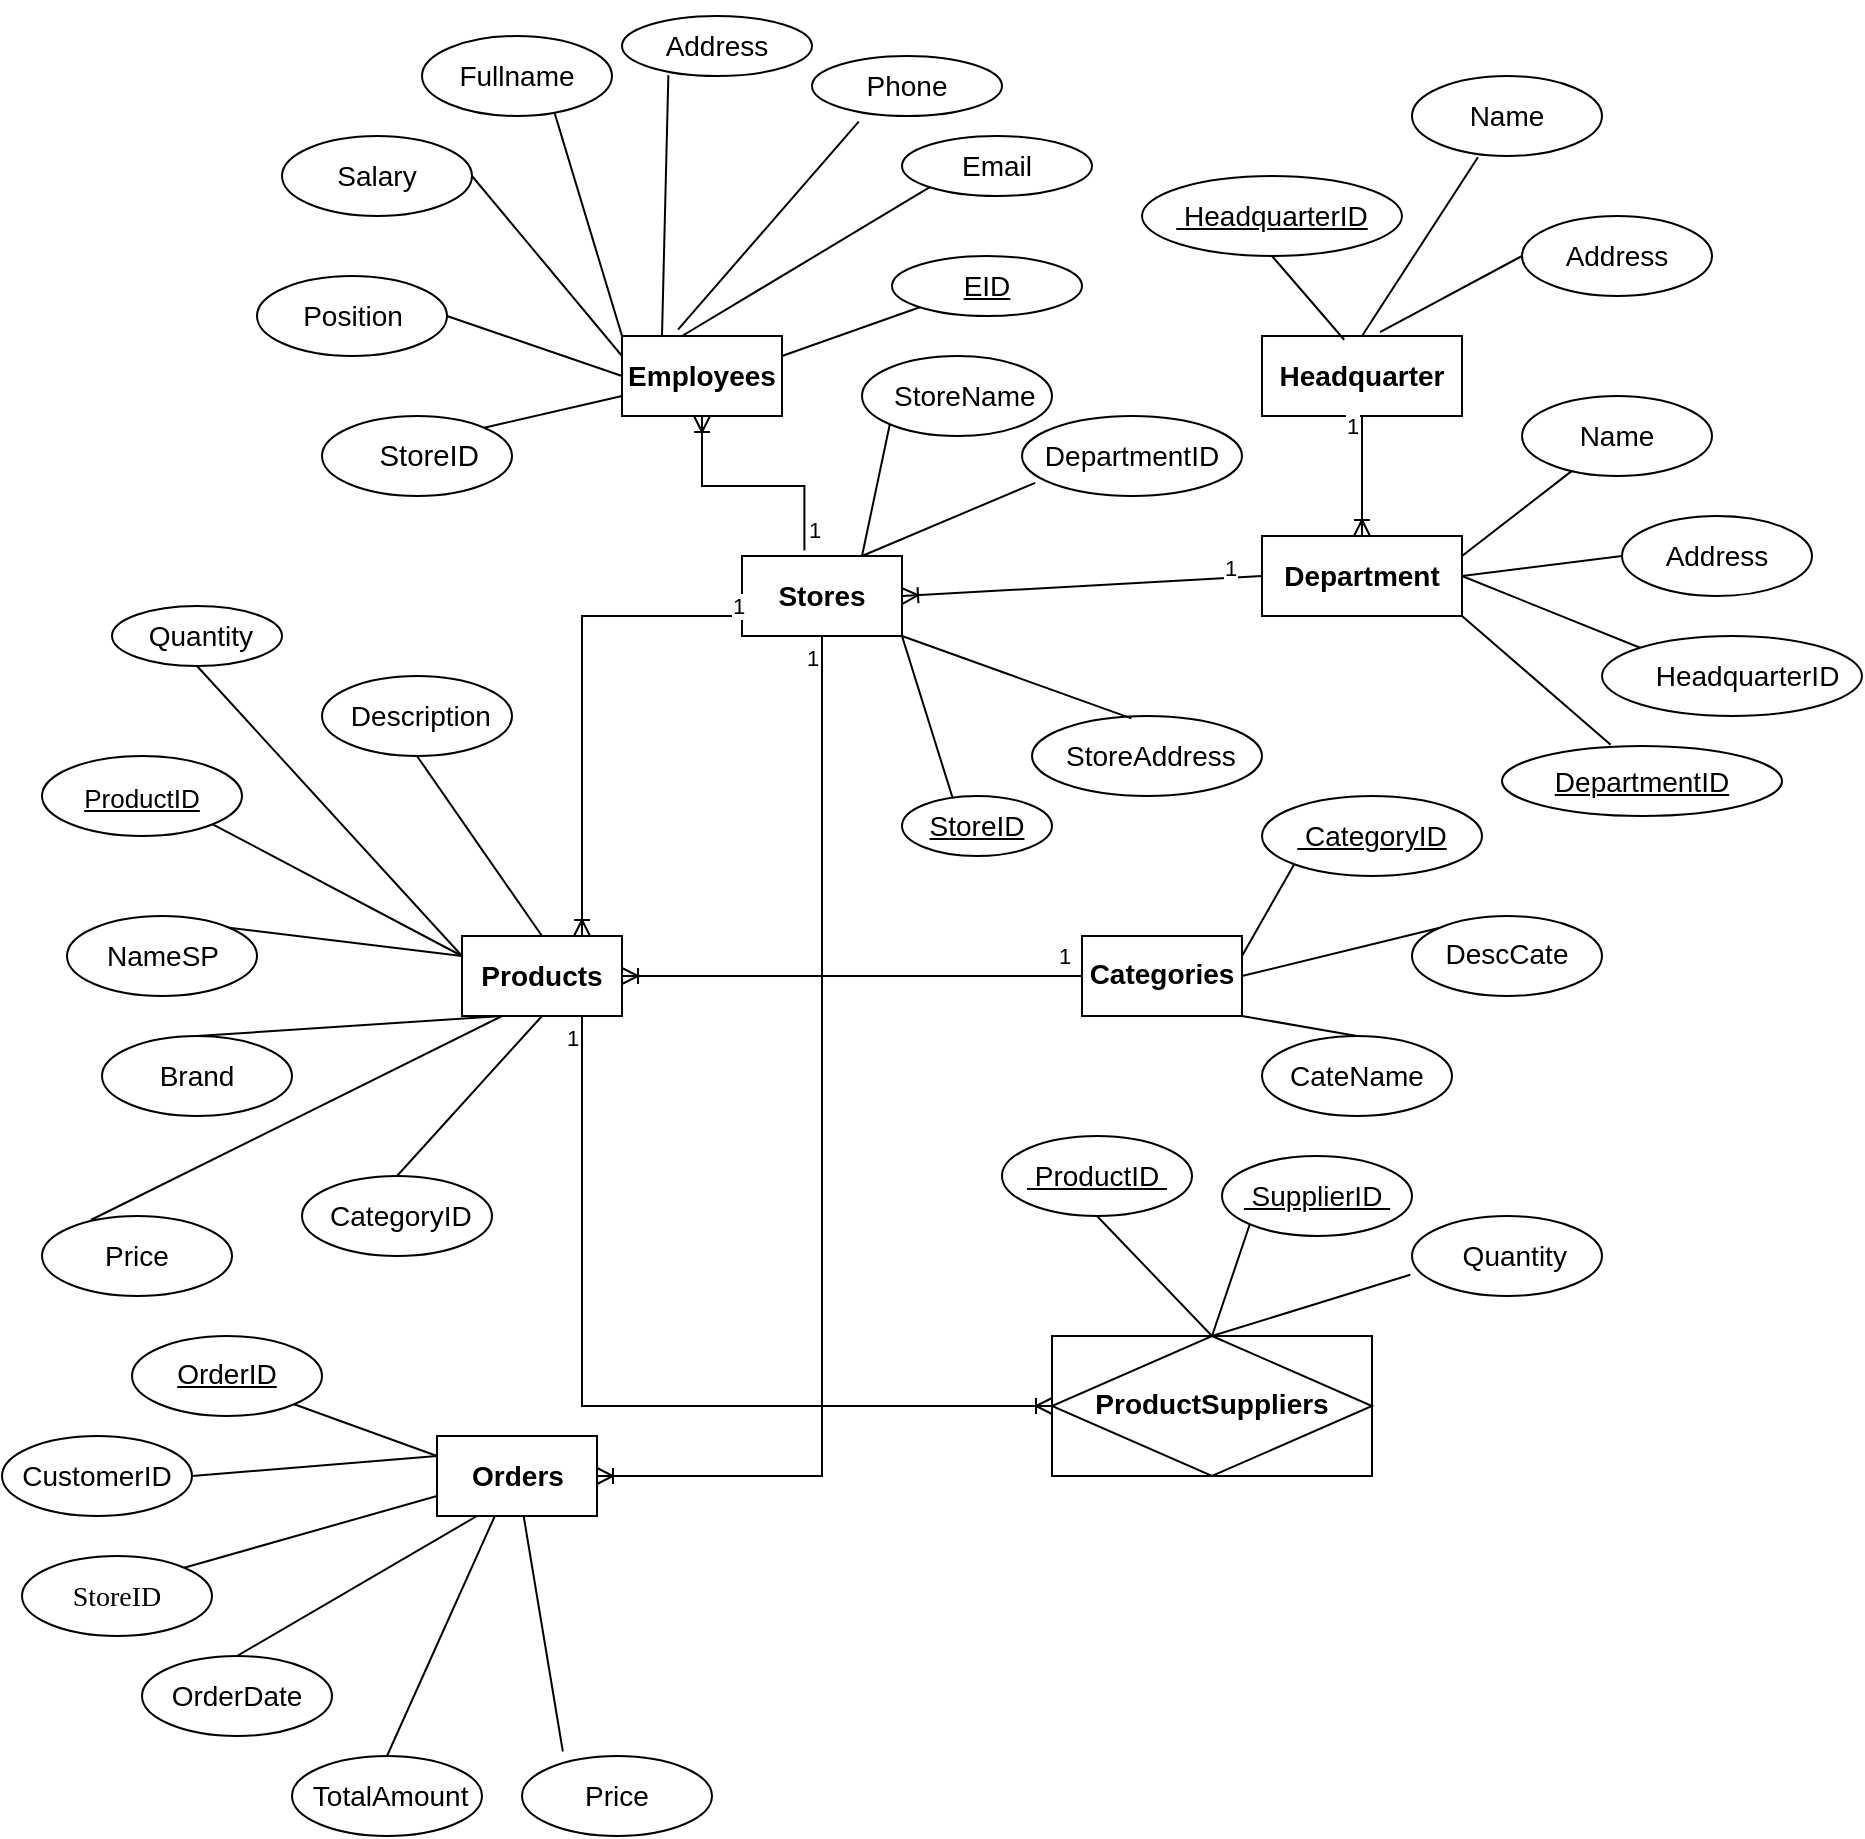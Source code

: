 <mxfile version="24.6.4" type="github">
  <diagram id="R2lEEEUBdFMjLlhIrx00" name="Page-1">
    <mxGraphModel dx="3200" dy="746" grid="1" gridSize="10" guides="1" tooltips="1" connect="1" arrows="1" fold="1" page="1" pageScale="1" pageWidth="850" pageHeight="1100" math="0" shadow="0" extFonts="Permanent Marker^https://fonts.googleapis.com/css?family=Permanent+Marker">
      <root>
        <mxCell id="0" />
        <mxCell id="1" parent="0" />
        <mxCell id="flHt2bnwaiDw3f1oSS73-5" value="&lt;font style=&quot;font-size: 14px;&quot;&gt;&lt;b&gt;Products&lt;/b&gt;&lt;/font&gt;" style="rounded=0;whiteSpace=wrap;html=1;" vertex="1" parent="1">
          <mxGeometry x="-640" y="470" width="80" height="40" as="geometry" />
        </mxCell>
        <mxCell id="flHt2bnwaiDw3f1oSS73-6" value="&lt;p style=&quot;font-size: 14px;&quot; data-pm-slice=&quot;1 1 [&amp;quot;tiptapChildEditor&amp;quot;,{&amp;quot;id&amp;quot;:&amp;quot;081e6cc2-4189-40d5-a934-3f33369b5ba1&amp;quot;,&amp;quot;entityid&amp;quot;:&amp;quot;&amp;quot;,&amp;quot;shapeId&amp;quot;:&amp;quot;kCz58VC7PkC&amp;quot;,&amp;quot;textId&amp;quot;:&amp;quot;SPdfIw4AN7d&amp;quot;}]&quot; dir=&quot;ltr&quot;&gt;&lt;span style=&quot;&quot;&gt;&amp;nbsp;&lt;/span&gt;&lt;span style=&quot;&quot;&gt;Quantity&lt;/span&gt;&lt;/p&gt;" style="ellipse;whiteSpace=wrap;html=1;rounded=0;" vertex="1" parent="1">
          <mxGeometry x="-815" y="305" width="85" height="30" as="geometry" />
        </mxCell>
        <mxCell id="flHt2bnwaiDw3f1oSS73-12" value="&lt;p data-pm-slice=&quot;1 1 [&amp;quot;tiptapChildEditor&amp;quot;,{&amp;quot;id&amp;quot;:&amp;quot;fc987127-ab2d-496d-9718-63762a4ee864&amp;quot;,&amp;quot;entityid&amp;quot;:&amp;quot;&amp;quot;,&amp;quot;shapeId&amp;quot;:&amp;quot;1TPhFTOj0PR&amp;quot;,&amp;quot;textId&amp;quot;:&amp;quot;znqbJaOrSwa&amp;quot;}]&quot; dir=&quot;ltr&quot;&gt;&lt;span style=&quot;font-size: 14pt;&quot;&gt;&lt;u style=&quot;font-size: 13px;&quot;&gt;&lt;font style=&quot;&quot; face=&quot;Helvetica&quot;&gt;ProductID&lt;/font&gt;&lt;/u&gt;&lt;/span&gt;&lt;/p&gt;" style="ellipse;whiteSpace=wrap;html=1;" vertex="1" parent="1">
          <mxGeometry x="-850" y="380" width="100" height="40" as="geometry" />
        </mxCell>
        <mxCell id="flHt2bnwaiDw3f1oSS73-13" value="&lt;p data-pm-slice=&quot;1 1 [&amp;quot;tiptapChildEditor&amp;quot;,{&amp;quot;id&amp;quot;:&amp;quot;da1a04e3-6524-49cb-b10c-691cc8b39863&amp;quot;,&amp;quot;entityid&amp;quot;:&amp;quot;&amp;quot;,&amp;quot;shapeId&amp;quot;:&amp;quot;xqHqNeBdrHg&amp;quot;,&amp;quot;textId&amp;quot;:&amp;quot;SPdfIw4AN7d&amp;quot;}]&quot; dir=&quot;ltr&quot;&gt;&lt;span style=&quot;font-size: 14px;&quot;&gt;&lt;font style=&quot;&quot; face=&quot;Helvetica&quot;&gt;NameSP&lt;/font&gt;&lt;/span&gt;&lt;/p&gt;" style="ellipse;whiteSpace=wrap;html=1;" vertex="1" parent="1">
          <mxGeometry x="-837.5" y="460" width="95" height="40" as="geometry" />
        </mxCell>
        <mxCell id="flHt2bnwaiDw3f1oSS73-14" value="&lt;p data-pm-slice=&quot;1 1 [&amp;quot;tiptapChildEditor&amp;quot;,{&amp;quot;id&amp;quot;:&amp;quot;52f9f3e1-06c0-4ea7-8eb1-37e6da8c8c8c&amp;quot;,&amp;quot;entityid&amp;quot;:&amp;quot;&amp;quot;,&amp;quot;shapeId&amp;quot;:&amp;quot;hPccBOUV1R2&amp;quot;,&amp;quot;textId&amp;quot;:&amp;quot;SPdfIw4AN7d&amp;quot;}]&quot; dir=&quot;ltr&quot;&gt;&lt;span style=&quot;font-size: 14px;&quot;&gt;&lt;font style=&quot;&quot; face=&quot;Helvetica&quot;&gt;Brand&lt;/font&gt;&lt;/span&gt;&lt;/p&gt;" style="ellipse;whiteSpace=wrap;html=1;" vertex="1" parent="1">
          <mxGeometry x="-820" y="520" width="95" height="40" as="geometry" />
        </mxCell>
        <mxCell id="flHt2bnwaiDw3f1oSS73-15" value="&lt;p data-pm-slice=&quot;1 1 [&amp;quot;tiptapChildEditor&amp;quot;,{&amp;quot;id&amp;quot;:&amp;quot;7d3618de-cc40-4f9c-b0e3-d91000557f6b&amp;quot;,&amp;quot;entityid&amp;quot;:&amp;quot;&amp;quot;,&amp;quot;shapeId&amp;quot;:&amp;quot;ynXCehrxjkT&amp;quot;,&amp;quot;textId&amp;quot;:&amp;quot;SPdfIw4AN7d&amp;quot;}]&quot; dir=&quot;ltr&quot;&gt;&lt;span style=&quot;font-size: 14px;&quot;&gt;&lt;font style=&quot;&quot; face=&quot;Helvetica&quot;&gt;Price&lt;/font&gt;&lt;/span&gt;&lt;/p&gt;" style="ellipse;whiteSpace=wrap;html=1;" vertex="1" parent="1">
          <mxGeometry x="-850" y="610" width="95" height="40" as="geometry" />
        </mxCell>
        <mxCell id="flHt2bnwaiDw3f1oSS73-17" value="&lt;p style=&quot;font-size: 14px;&quot; data-pm-slice=&quot;1 1 [&amp;quot;tiptapChildEditor&amp;quot;,{&amp;quot;id&amp;quot;:&amp;quot;83cdc2e0-cb7b-4bc7-8b36-16368decbab3&amp;quot;,&amp;quot;entityid&amp;quot;:&amp;quot;&amp;quot;,&amp;quot;shapeId&amp;quot;:&amp;quot;2arIjS8LSpn&amp;quot;,&amp;quot;textId&amp;quot;:&amp;quot;SPdfIw4AN7d&amp;quot;}]&quot; dir=&quot;ltr&quot;&gt;&lt;span style=&quot;&quot;&gt;&amp;nbsp;&lt;/span&gt;&lt;span style=&quot;&quot;&gt;Description&lt;/span&gt;&lt;/p&gt;" style="ellipse;whiteSpace=wrap;html=1;" vertex="1" parent="1">
          <mxGeometry x="-710" y="340" width="95" height="40" as="geometry" />
        </mxCell>
        <mxCell id="flHt2bnwaiDw3f1oSS73-18" value="" style="endArrow=none;html=1;rounded=0;entryX=0.5;entryY=1;entryDx=0;entryDy=0;exitX=0;exitY=0.25;exitDx=0;exitDy=0;" edge="1" parent="1" source="flHt2bnwaiDw3f1oSS73-5" target="flHt2bnwaiDw3f1oSS73-6">
          <mxGeometry width="50" height="50" relative="1" as="geometry">
            <mxPoint x="-290" y="360" as="sourcePoint" />
            <mxPoint x="-240" y="310" as="targetPoint" />
          </mxGeometry>
        </mxCell>
        <mxCell id="flHt2bnwaiDw3f1oSS73-19" value="" style="endArrow=none;html=1;rounded=0;exitX=1;exitY=1;exitDx=0;exitDy=0;entryX=0;entryY=0.25;entryDx=0;entryDy=0;" edge="1" parent="1" source="flHt2bnwaiDw3f1oSS73-12" target="flHt2bnwaiDw3f1oSS73-5">
          <mxGeometry width="50" height="50" relative="1" as="geometry">
            <mxPoint x="-640" y="450" as="sourcePoint" />
            <mxPoint x="-590" y="400" as="targetPoint" />
          </mxGeometry>
        </mxCell>
        <mxCell id="flHt2bnwaiDw3f1oSS73-20" value="" style="endArrow=none;html=1;rounded=0;exitX=1;exitY=0;exitDx=0;exitDy=0;entryX=0;entryY=0.25;entryDx=0;entryDy=0;" edge="1" parent="1" source="flHt2bnwaiDw3f1oSS73-13" target="flHt2bnwaiDw3f1oSS73-5">
          <mxGeometry width="50" height="50" relative="1" as="geometry">
            <mxPoint x="-290" y="360" as="sourcePoint" />
            <mxPoint x="-240" y="310" as="targetPoint" />
          </mxGeometry>
        </mxCell>
        <mxCell id="flHt2bnwaiDw3f1oSS73-21" value="" style="endArrow=none;html=1;rounded=0;exitX=0.5;exitY=0;exitDx=0;exitDy=0;entryX=0.25;entryY=1;entryDx=0;entryDy=0;" edge="1" parent="1" source="flHt2bnwaiDw3f1oSS73-14" target="flHt2bnwaiDw3f1oSS73-5">
          <mxGeometry width="50" height="50" relative="1" as="geometry">
            <mxPoint x="-290" y="360" as="sourcePoint" />
            <mxPoint x="-240" y="310" as="targetPoint" />
          </mxGeometry>
        </mxCell>
        <mxCell id="flHt2bnwaiDw3f1oSS73-22" value="" style="endArrow=none;html=1;rounded=0;exitX=0.257;exitY=0.05;exitDx=0;exitDy=0;exitPerimeter=0;entryX=0.25;entryY=1;entryDx=0;entryDy=0;" edge="1" parent="1" source="flHt2bnwaiDw3f1oSS73-15" target="flHt2bnwaiDw3f1oSS73-5">
          <mxGeometry width="50" height="50" relative="1" as="geometry">
            <mxPoint x="-290" y="360" as="sourcePoint" />
            <mxPoint x="-240" y="310" as="targetPoint" />
          </mxGeometry>
        </mxCell>
        <mxCell id="flHt2bnwaiDw3f1oSS73-23" value="" style="endArrow=none;html=1;rounded=0;exitX=0.5;exitY=1;exitDx=0;exitDy=0;entryX=0.5;entryY=0;entryDx=0;entryDy=0;" edge="1" parent="1" source="flHt2bnwaiDw3f1oSS73-17" target="flHt2bnwaiDw3f1oSS73-5">
          <mxGeometry width="50" height="50" relative="1" as="geometry">
            <mxPoint x="-290" y="360" as="sourcePoint" />
            <mxPoint x="-240" y="310" as="targetPoint" />
          </mxGeometry>
        </mxCell>
        <mxCell id="flHt2bnwaiDw3f1oSS73-24" value="&lt;p style=&quot;font-size: 14px;&quot; data-pm-slice=&quot;1 1 [&amp;quot;tiptapChildEditor&amp;quot;,{&amp;quot;id&amp;quot;:&amp;quot;03294862-4512-49ef-ba9d-95e81f4f9717&amp;quot;,&amp;quot;entityid&amp;quot;:&amp;quot;&amp;quot;,&amp;quot;shapeId&amp;quot;:&amp;quot;if0FGaXSqaj&amp;quot;,&amp;quot;textId&amp;quot;:&amp;quot;SPdfIw4AN7d&amp;quot;}]&quot; dir=&quot;ltr&quot;&gt;&lt;span style=&quot;&quot;&gt;&amp;nbsp;&lt;/span&gt;&lt;span style=&quot;&quot;&gt;CategoryID&lt;/span&gt;&lt;/p&gt;" style="ellipse;whiteSpace=wrap;html=1;" vertex="1" parent="1">
          <mxGeometry x="-720" y="590" width="95" height="40" as="geometry" />
        </mxCell>
        <mxCell id="flHt2bnwaiDw3f1oSS73-26" value="" style="endArrow=none;html=1;rounded=0;exitX=0.5;exitY=0;exitDx=0;exitDy=0;entryX=0.5;entryY=1;entryDx=0;entryDy=0;" edge="1" parent="1" source="flHt2bnwaiDw3f1oSS73-24" target="flHt2bnwaiDw3f1oSS73-5">
          <mxGeometry width="50" height="50" relative="1" as="geometry">
            <mxPoint x="-646" y="572" as="sourcePoint" />
            <mxPoint x="-570" y="460" as="targetPoint" />
          </mxGeometry>
        </mxCell>
        <mxCell id="flHt2bnwaiDw3f1oSS73-27" value="&lt;font style=&quot;font-size: 14px;&quot;&gt;&lt;b&gt;Stores&lt;/b&gt;&lt;/font&gt;" style="rounded=0;whiteSpace=wrap;html=1;" vertex="1" parent="1">
          <mxGeometry x="-500" y="280" width="80" height="40" as="geometry" />
        </mxCell>
        <mxCell id="flHt2bnwaiDw3f1oSS73-28" value="" style="edgeStyle=orthogonalEdgeStyle;fontSize=12;html=1;endArrow=ERoneToMany;rounded=0;entryX=0.75;entryY=0;entryDx=0;entryDy=0;strokeWidth=1;exitX=0;exitY=0.25;exitDx=0;exitDy=0;" edge="1" parent="1" source="flHt2bnwaiDw3f1oSS73-27" target="flHt2bnwaiDw3f1oSS73-5">
          <mxGeometry width="100" height="100" relative="1" as="geometry">
            <mxPoint x="-580" y="300" as="sourcePoint" />
            <mxPoint x="-220" y="300" as="targetPoint" />
            <Array as="points">
              <mxPoint x="-500" y="310" />
              <mxPoint x="-580" y="310" />
            </Array>
          </mxGeometry>
        </mxCell>
        <mxCell id="flHt2bnwaiDw3f1oSS73-30" value="1" style="edgeLabel;html=1;align=center;verticalAlign=middle;resizable=0;points=[];" vertex="1" connectable="0" parent="flHt2bnwaiDw3f1oSS73-28">
          <mxGeometry x="-0.829" y="-5" relative="1" as="geometry">
            <mxPoint as="offset" />
          </mxGeometry>
        </mxCell>
        <mxCell id="flHt2bnwaiDw3f1oSS73-36" value="&lt;p data-pm-slice=&quot;1 1 [&amp;quot;tiptapChildEditor&amp;quot;,{&amp;quot;id&amp;quot;:&amp;quot;90756efa-4fa9-47c6-808a-53fc601c587c&amp;quot;,&amp;quot;entityid&amp;quot;:&amp;quot;&amp;quot;,&amp;quot;shapeId&amp;quot;:&amp;quot;mqSaOM5CcHK&amp;quot;,&amp;quot;textId&amp;quot;:&amp;quot;SPdfIw4AN7d&amp;quot;}]&quot; dir=&quot;ltr&quot;&gt;&lt;font style=&quot;font-size: 14px;&quot;&gt;DepartmentID&lt;/font&gt;&lt;/p&gt;" style="ellipse;whiteSpace=wrap;html=1;" vertex="1" parent="1">
          <mxGeometry x="-360" y="210" width="110" height="40" as="geometry" />
        </mxCell>
        <mxCell id="flHt2bnwaiDw3f1oSS73-37" value="&lt;p style=&quot;font-size: 14px;&quot; data-pm-slice=&quot;1 1 [&amp;quot;tiptapChildEditor&amp;quot;,{&amp;quot;id&amp;quot;:&amp;quot;ded667f5-e131-4e3e-be0a-4265d150950b&amp;quot;,&amp;quot;entityid&amp;quot;:&amp;quot;&amp;quot;,&amp;quot;shapeId&amp;quot;:&amp;quot;Fh7PjkLS706&amp;quot;,&amp;quot;textId&amp;quot;:&amp;quot;SPdfIw4AN7d&amp;quot;}]&quot; dir=&quot;ltr&quot;&gt;&lt;span style=&quot;&quot;&gt;&amp;nbsp;&lt;/span&gt;&lt;span style=&quot;&quot;&gt;StoreAddress&lt;/span&gt;&lt;/p&gt;" style="ellipse;whiteSpace=wrap;html=1;" vertex="1" parent="1">
          <mxGeometry x="-355" y="360" width="115" height="40" as="geometry" />
        </mxCell>
        <mxCell id="flHt2bnwaiDw3f1oSS73-38" value="&lt;p style=&quot;font-size: 14px;&quot; data-pm-slice=&quot;1 1 [&amp;quot;tiptapChildEditor&amp;quot;,{&amp;quot;id&amp;quot;:&amp;quot;3f354848-fe63-407d-9ced-1e7d11159d32&amp;quot;,&amp;quot;entityid&amp;quot;:&amp;quot;&amp;quot;,&amp;quot;shapeId&amp;quot;:&amp;quot;avHp8tu0fZY&amp;quot;,&amp;quot;textId&amp;quot;:&amp;quot;SPdfIw4AN7d&amp;quot;}]&quot; dir=&quot;ltr&quot;&gt;&lt;span style=&quot;&quot;&gt;&amp;nbsp;&amp;nbsp;&lt;/span&gt;&lt;span style=&quot;&quot;&gt;StoreName&lt;/span&gt;&lt;/p&gt;" style="ellipse;whiteSpace=wrap;html=1;" vertex="1" parent="1">
          <mxGeometry x="-440" y="180" width="95" height="40" as="geometry" />
        </mxCell>
        <mxCell id="flHt2bnwaiDw3f1oSS73-39" value="" style="endArrow=none;html=1;rounded=0;exitX=0.06;exitY=0.835;exitDx=0;exitDy=0;entryX=0.75;entryY=0;entryDx=0;entryDy=0;exitPerimeter=0;" edge="1" parent="1" source="flHt2bnwaiDw3f1oSS73-36" target="flHt2bnwaiDw3f1oSS73-27">
          <mxGeometry width="50" height="50" relative="1" as="geometry">
            <mxPoint x="-612" y="330" as="sourcePoint" />
            <mxPoint x="-450" y="320" as="targetPoint" />
          </mxGeometry>
        </mxCell>
        <mxCell id="flHt2bnwaiDw3f1oSS73-40" value="" style="endArrow=none;html=1;rounded=0;exitX=0.432;exitY=0.03;exitDx=0;exitDy=0;exitPerimeter=0;entryX=1;entryY=1;entryDx=0;entryDy=0;" edge="1" parent="1" source="flHt2bnwaiDw3f1oSS73-37" target="flHt2bnwaiDw3f1oSS73-27">
          <mxGeometry width="50" height="50" relative="1" as="geometry">
            <mxPoint x="-532" y="250" as="sourcePoint" />
            <mxPoint x="-425" y="310" as="targetPoint" />
          </mxGeometry>
        </mxCell>
        <mxCell id="flHt2bnwaiDw3f1oSS73-41" value="" style="endArrow=none;html=1;rounded=0;exitX=0;exitY=1;exitDx=0;exitDy=0;entryX=0.75;entryY=0;entryDx=0;entryDy=0;" edge="1" parent="1" source="flHt2bnwaiDw3f1oSS73-38" target="flHt2bnwaiDw3f1oSS73-27">
          <mxGeometry width="50" height="50" relative="1" as="geometry">
            <mxPoint x="-422" y="280" as="sourcePoint" />
            <mxPoint x="-400" y="330" as="targetPoint" />
          </mxGeometry>
        </mxCell>
        <mxCell id="flHt2bnwaiDw3f1oSS73-43" value="&lt;p data-pm-slice=&quot;1 1 [&amp;quot;tiptapChildEditor&amp;quot;,{&amp;quot;id&amp;quot;:&amp;quot;ef62063b-5b62-4fe8-b954-6bd887784513&amp;quot;,&amp;quot;entityid&amp;quot;:&amp;quot;&amp;quot;,&amp;quot;shapeId&amp;quot;:&amp;quot;qzvbVsqPrai&amp;quot;,&amp;quot;textId&amp;quot;:&amp;quot;znqbJaOrSwa&amp;quot;}]&quot; dir=&quot;ltr&quot;&gt;&lt;u style=&quot;&quot;&gt;&lt;font style=&quot;font-size: 14px;&quot; face=&quot;Helvetica&quot;&gt;StoreID&lt;/font&gt;&lt;/u&gt;&lt;/p&gt;" style="ellipse;whiteSpace=wrap;html=1;" vertex="1" parent="1">
          <mxGeometry x="-420" y="400" width="75" height="30" as="geometry" />
        </mxCell>
        <mxCell id="flHt2bnwaiDw3f1oSS73-44" value="" style="endArrow=none;html=1;rounded=0;exitX=1;exitY=1;exitDx=0;exitDy=0;entryX=0.337;entryY=0.03;entryDx=0;entryDy=0;entryPerimeter=0;" edge="1" parent="1" source="flHt2bnwaiDw3f1oSS73-27" target="flHt2bnwaiDw3f1oSS73-43">
          <mxGeometry width="50" height="50" relative="1" as="geometry">
            <mxPoint x="-422" y="280" as="sourcePoint" />
            <mxPoint x="-420" y="340" as="targetPoint" />
          </mxGeometry>
        </mxCell>
        <mxCell id="flHt2bnwaiDw3f1oSS73-45" value="&lt;p data-pm-slice=&quot;1 1 [&amp;quot;tiptapChildEditor&amp;quot;,{&amp;quot;id&amp;quot;:&amp;quot;afd03fce-b03a-4c4a-acd7-76d6ac619955&amp;quot;,&amp;quot;entityid&amp;quot;:&amp;quot;&amp;quot;,&amp;quot;shapeId&amp;quot;:&amp;quot;HkzInH01RTF&amp;quot;,&amp;quot;textId&amp;quot;:&amp;quot;NdqAj477R8z&amp;quot;}]&quot; dir=&quot;ltr&quot;&gt;&lt;strong style=&quot;&quot;&gt;&lt;font style=&quot;font-size: 14px;&quot; face=&quot;Helvetica&quot;&gt;Employees&lt;/font&gt;&lt;/strong&gt;&lt;/p&gt;" style="rounded=0;whiteSpace=wrap;html=1;" vertex="1" parent="1">
          <mxGeometry x="-560" y="170" width="80" height="40" as="geometry" />
        </mxCell>
        <mxCell id="flHt2bnwaiDw3f1oSS73-46" value="" style="fontSize=12;html=1;endArrow=ERoneToMany;rounded=0;exitX=0.39;exitY=-0.07;exitDx=0;exitDy=0;entryX=0.5;entryY=1;entryDx=0;entryDy=0;strokeWidth=1;exitPerimeter=0;edgeStyle=orthogonalEdgeStyle;" edge="1" parent="1" source="flHt2bnwaiDw3f1oSS73-27" target="flHt2bnwaiDw3f1oSS73-45">
          <mxGeometry width="100" height="100" relative="1" as="geometry">
            <mxPoint x="-490" y="310" as="sourcePoint" />
            <mxPoint x="-550" y="480" as="targetPoint" />
          </mxGeometry>
        </mxCell>
        <mxCell id="flHt2bnwaiDw3f1oSS73-47" value="1" style="edgeLabel;html=1;align=center;verticalAlign=middle;resizable=0;points=[];" vertex="1" connectable="0" parent="flHt2bnwaiDw3f1oSS73-46">
          <mxGeometry x="-0.829" y="-5" relative="1" as="geometry">
            <mxPoint as="offset" />
          </mxGeometry>
        </mxCell>
        <mxCell id="flHt2bnwaiDw3f1oSS73-48" value="&lt;p style=&quot;font-size: 14px;&quot; data-pm-slice=&quot;1 1 [&amp;quot;tiptapChildEditor&amp;quot;,{&amp;quot;id&amp;quot;:&amp;quot;83cdc2e0-cb7b-4bc7-8b36-16368decbab3&amp;quot;,&amp;quot;entityid&amp;quot;:&amp;quot;&amp;quot;,&amp;quot;shapeId&amp;quot;:&amp;quot;2arIjS8LSpn&amp;quot;,&amp;quot;textId&amp;quot;:&amp;quot;SPdfIw4AN7d&amp;quot;}]&quot; dir=&quot;ltr&quot;&gt;Position&lt;/p&gt;" style="ellipse;whiteSpace=wrap;html=1;" vertex="1" parent="1">
          <mxGeometry x="-742.5" y="140" width="95" height="40" as="geometry" />
        </mxCell>
        <mxCell id="flHt2bnwaiDw3f1oSS73-49" value="&lt;p style=&quot;font-size: 14px;&quot; data-pm-slice=&quot;1 1 [&amp;quot;tiptapChildEditor&amp;quot;,{&amp;quot;id&amp;quot;:&amp;quot;83cdc2e0-cb7b-4bc7-8b36-16368decbab3&amp;quot;,&amp;quot;entityid&amp;quot;:&amp;quot;&amp;quot;,&amp;quot;shapeId&amp;quot;:&amp;quot;2arIjS8LSpn&amp;quot;,&amp;quot;textId&amp;quot;:&amp;quot;SPdfIw4AN7d&amp;quot;}]&quot; dir=&quot;ltr&quot;&gt;&lt;span style=&quot;font-size:11.0pt;line-height:115%;&lt;br/&gt;font-family:&amp;quot;Calibri&amp;quot;,sans-serif;mso-ascii-theme-font:minor-latin;mso-fareast-font-family:&lt;br/&gt;Calibri;mso-fareast-theme-font:minor-latin;mso-hansi-theme-font:minor-latin;&lt;br/&gt;mso-bidi-font-family:&amp;quot;Times New Roman&amp;quot;;mso-bidi-theme-font:minor-bidi;&lt;br/&gt;mso-ansi-language:EN-US;mso-fareast-language:EN-US;mso-bidi-language:AR-SA&quot;&gt;&amp;nbsp; &amp;nbsp; StoreID&amp;nbsp;&lt;/span&gt;&lt;br&gt;&lt;/p&gt;" style="ellipse;whiteSpace=wrap;html=1;" vertex="1" parent="1">
          <mxGeometry x="-710" y="210" width="95" height="40" as="geometry" />
        </mxCell>
        <mxCell id="flHt2bnwaiDw3f1oSS73-50" value="&lt;p style=&quot;font-size: 14px;&quot; data-pm-slice=&quot;1 1 [&amp;quot;tiptapChildEditor&amp;quot;,{&amp;quot;id&amp;quot;:&amp;quot;83cdc2e0-cb7b-4bc7-8b36-16368decbab3&amp;quot;,&amp;quot;entityid&amp;quot;:&amp;quot;&amp;quot;,&amp;quot;shapeId&amp;quot;:&amp;quot;2arIjS8LSpn&amp;quot;,&amp;quot;textId&amp;quot;:&amp;quot;SPdfIw4AN7d&amp;quot;}]&quot; dir=&quot;ltr&quot;&gt;Salary&lt;/p&gt;" style="ellipse;whiteSpace=wrap;html=1;" vertex="1" parent="1">
          <mxGeometry x="-730" y="70" width="95" height="40" as="geometry" />
        </mxCell>
        <mxCell id="flHt2bnwaiDw3f1oSS73-51" value="&lt;p style=&quot;font-size: 14px;&quot; data-pm-slice=&quot;1 1 [&amp;quot;tiptapChildEditor&amp;quot;,{&amp;quot;id&amp;quot;:&amp;quot;83cdc2e0-cb7b-4bc7-8b36-16368decbab3&amp;quot;,&amp;quot;entityid&amp;quot;:&amp;quot;&amp;quot;,&amp;quot;shapeId&amp;quot;:&amp;quot;2arIjS8LSpn&amp;quot;,&amp;quot;textId&amp;quot;:&amp;quot;SPdfIw4AN7d&amp;quot;}]&quot; dir=&quot;ltr&quot;&gt;Fullname&lt;/p&gt;" style="ellipse;whiteSpace=wrap;html=1;" vertex="1" parent="1">
          <mxGeometry x="-660" y="20" width="95" height="40" as="geometry" />
        </mxCell>
        <mxCell id="flHt2bnwaiDw3f1oSS73-52" value="&lt;p style=&quot;font-size: 14px;&quot; data-pm-slice=&quot;1 1 [&amp;quot;tiptapChildEditor&amp;quot;,{&amp;quot;id&amp;quot;:&amp;quot;83cdc2e0-cb7b-4bc7-8b36-16368decbab3&amp;quot;,&amp;quot;entityid&amp;quot;:&amp;quot;&amp;quot;,&amp;quot;shapeId&amp;quot;:&amp;quot;2arIjS8LSpn&amp;quot;,&amp;quot;textId&amp;quot;:&amp;quot;SPdfIw4AN7d&amp;quot;}]&quot; dir=&quot;ltr&quot;&gt;Address&lt;/p&gt;" style="ellipse;whiteSpace=wrap;html=1;" vertex="1" parent="1">
          <mxGeometry x="-560" y="10" width="95" height="30" as="geometry" />
        </mxCell>
        <mxCell id="flHt2bnwaiDw3f1oSS73-53" value="&lt;p style=&quot;font-size: 14px;&quot; data-pm-slice=&quot;1 1 [&amp;quot;tiptapChildEditor&amp;quot;,{&amp;quot;id&amp;quot;:&amp;quot;83cdc2e0-cb7b-4bc7-8b36-16368decbab3&amp;quot;,&amp;quot;entityid&amp;quot;:&amp;quot;&amp;quot;,&amp;quot;shapeId&amp;quot;:&amp;quot;2arIjS8LSpn&amp;quot;,&amp;quot;textId&amp;quot;:&amp;quot;SPdfIw4AN7d&amp;quot;}]&quot; dir=&quot;ltr&quot;&gt;Phone&lt;/p&gt;" style="ellipse;whiteSpace=wrap;html=1;" vertex="1" parent="1">
          <mxGeometry x="-465" y="30" width="95" height="30" as="geometry" />
        </mxCell>
        <mxCell id="flHt2bnwaiDw3f1oSS73-54" value="&lt;p style=&quot;font-size: 14px;&quot; data-pm-slice=&quot;1 1 [&amp;quot;tiptapChildEditor&amp;quot;,{&amp;quot;id&amp;quot;:&amp;quot;83cdc2e0-cb7b-4bc7-8b36-16368decbab3&amp;quot;,&amp;quot;entityid&amp;quot;:&amp;quot;&amp;quot;,&amp;quot;shapeId&amp;quot;:&amp;quot;2arIjS8LSpn&amp;quot;,&amp;quot;textId&amp;quot;:&amp;quot;SPdfIw4AN7d&amp;quot;}]&quot; dir=&quot;ltr&quot;&gt;Email&lt;/p&gt;" style="ellipse;whiteSpace=wrap;html=1;" vertex="1" parent="1">
          <mxGeometry x="-420" y="70" width="95" height="30" as="geometry" />
        </mxCell>
        <mxCell id="flHt2bnwaiDw3f1oSS73-56" value="" style="endArrow=none;html=1;rounded=0;exitX=0.699;exitY=0.97;exitDx=0;exitDy=0;entryX=0;entryY=0;entryDx=0;entryDy=0;exitPerimeter=0;" edge="1" parent="1" source="flHt2bnwaiDw3f1oSS73-51" target="flHt2bnwaiDw3f1oSS73-45">
          <mxGeometry width="50" height="50" relative="1" as="geometry">
            <mxPoint x="-597" y="60" as="sourcePoint" />
            <mxPoint x="-565" y="135" as="targetPoint" />
          </mxGeometry>
        </mxCell>
        <mxCell id="flHt2bnwaiDw3f1oSS73-57" value="" style="endArrow=none;html=1;rounded=0;exitX=0.244;exitY=0.987;exitDx=0;exitDy=0;exitPerimeter=0;entryX=0.25;entryY=0;entryDx=0;entryDy=0;" edge="1" parent="1" source="flHt2bnwaiDw3f1oSS73-52" target="flHt2bnwaiDw3f1oSS73-45">
          <mxGeometry width="50" height="50" relative="1" as="geometry">
            <mxPoint x="-518.571" y="29.958" as="sourcePoint" />
            <mxPoint x="-552" y="170" as="targetPoint" />
          </mxGeometry>
        </mxCell>
        <mxCell id="flHt2bnwaiDw3f1oSS73-58" value="" style="endArrow=none;html=1;rounded=0;exitX=0.246;exitY=1.093;exitDx=0;exitDy=0;entryX=0.35;entryY=-0.08;entryDx=0;entryDy=0;entryPerimeter=0;exitPerimeter=0;" edge="1" parent="1" source="flHt2bnwaiDw3f1oSS73-53" target="flHt2bnwaiDw3f1oSS73-45">
          <mxGeometry width="50" height="50" relative="1" as="geometry">
            <mxPoint x="-527" y="50" as="sourcePoint" />
            <mxPoint x="-530" y="180" as="targetPoint" />
          </mxGeometry>
        </mxCell>
        <mxCell id="flHt2bnwaiDw3f1oSS73-59" value="" style="endArrow=none;html=1;rounded=0;exitX=0;exitY=1;exitDx=0;exitDy=0;entryX=0.375;entryY=0;entryDx=0;entryDy=0;entryPerimeter=0;" edge="1" parent="1" source="flHt2bnwaiDw3f1oSS73-54" target="flHt2bnwaiDw3f1oSS73-45">
          <mxGeometry width="50" height="50" relative="1" as="geometry">
            <mxPoint x="-455" y="65" as="sourcePoint" />
            <mxPoint x="-522" y="177" as="targetPoint" />
          </mxGeometry>
        </mxCell>
        <mxCell id="flHt2bnwaiDw3f1oSS73-60" value="" style="endArrow=none;html=1;rounded=0;exitX=1;exitY=0.5;exitDx=0;exitDy=0;entryX=0;entryY=0.25;entryDx=0;entryDy=0;" edge="1" parent="1" source="flHt2bnwaiDw3f1oSS73-50" target="flHt2bnwaiDw3f1oSS73-45">
          <mxGeometry width="50" height="50" relative="1" as="geometry">
            <mxPoint x="-584" y="69" as="sourcePoint" />
            <mxPoint x="-550" y="180" as="targetPoint" />
          </mxGeometry>
        </mxCell>
        <mxCell id="flHt2bnwaiDw3f1oSS73-61" value="" style="endArrow=none;html=1;rounded=0;exitX=1;exitY=0.5;exitDx=0;exitDy=0;entryX=0;entryY=0.5;entryDx=0;entryDy=0;" edge="1" parent="1" source="flHt2bnwaiDw3f1oSS73-48" target="flHt2bnwaiDw3f1oSS73-45">
          <mxGeometry width="50" height="50" relative="1" as="geometry">
            <mxPoint x="-625" y="100" as="sourcePoint" />
            <mxPoint x="-550" y="190" as="targetPoint" />
          </mxGeometry>
        </mxCell>
        <mxCell id="flHt2bnwaiDw3f1oSS73-62" value="" style="endArrow=none;html=1;rounded=0;exitX=1;exitY=0;exitDx=0;exitDy=0;entryX=0;entryY=0.75;entryDx=0;entryDy=0;" edge="1" parent="1" source="flHt2bnwaiDw3f1oSS73-49" target="flHt2bnwaiDw3f1oSS73-45">
          <mxGeometry width="50" height="50" relative="1" as="geometry">
            <mxPoint x="-637" y="170" as="sourcePoint" />
            <mxPoint x="-550" y="200" as="targetPoint" />
          </mxGeometry>
        </mxCell>
        <mxCell id="flHt2bnwaiDw3f1oSS73-63" value="&lt;p style=&quot;&quot; data-pm-slice=&quot;1 1 [&amp;quot;tiptapChildEditor&amp;quot;,{&amp;quot;id&amp;quot;:&amp;quot;83cdc2e0-cb7b-4bc7-8b36-16368decbab3&amp;quot;,&amp;quot;entityid&amp;quot;:&amp;quot;&amp;quot;,&amp;quot;shapeId&amp;quot;:&amp;quot;2arIjS8LSpn&amp;quot;,&amp;quot;textId&amp;quot;:&amp;quot;SPdfIw4AN7d&amp;quot;}]&quot; dir=&quot;ltr&quot;&gt;&lt;u style=&quot;&quot;&gt;&lt;font style=&quot;font-size: 14px;&quot; face=&quot;Helvetica&quot;&gt;EID&lt;/font&gt;&lt;/u&gt;&lt;br&gt;&lt;/p&gt;" style="ellipse;whiteSpace=wrap;html=1;" vertex="1" parent="1">
          <mxGeometry x="-425" y="130" width="95" height="30" as="geometry" />
        </mxCell>
        <mxCell id="flHt2bnwaiDw3f1oSS73-64" value="" style="endArrow=none;html=1;rounded=0;exitX=0;exitY=1;exitDx=0;exitDy=0;entryX=1;entryY=0.25;entryDx=0;entryDy=0;" edge="1" parent="1" source="flHt2bnwaiDw3f1oSS73-63" target="flHt2bnwaiDw3f1oSS73-45">
          <mxGeometry width="50" height="50" relative="1" as="geometry">
            <mxPoint x="-396" y="106" as="sourcePoint" />
            <mxPoint x="-520" y="180" as="targetPoint" />
          </mxGeometry>
        </mxCell>
        <mxCell id="flHt2bnwaiDw3f1oSS73-65" value="&lt;p data-pm-slice=&quot;1 1 [&amp;quot;tiptapChildEditor&amp;quot;,{&amp;quot;id&amp;quot;:&amp;quot;e218552d-1afc-48d7-8ebc-1772c59ac105&amp;quot;,&amp;quot;entityid&amp;quot;:&amp;quot;&amp;quot;,&amp;quot;shapeId&amp;quot;:&amp;quot;uF2ol37NJ9i&amp;quot;,&amp;quot;textId&amp;quot;:&amp;quot;NdqAj477R8z&amp;quot;}]&quot; dir=&quot;ltr&quot;&gt;&lt;strong style=&quot;&quot;&gt;&lt;font face=&quot;Helvetica&quot; style=&quot;font-size: 14px;&quot;&gt;Department&lt;/font&gt;&lt;/strong&gt;&lt;/p&gt;" style="rounded=0;whiteSpace=wrap;html=1;" vertex="1" parent="1">
          <mxGeometry x="-240" y="270" width="100" height="40" as="geometry" />
        </mxCell>
        <mxCell id="flHt2bnwaiDw3f1oSS73-66" value="" style="fontSize=12;html=1;endArrow=ERoneToMany;rounded=0;exitX=0;exitY=0.5;exitDx=0;exitDy=0;entryX=1;entryY=0.5;entryDx=0;entryDy=0;strokeWidth=1;" edge="1" parent="1" source="flHt2bnwaiDw3f1oSS73-65" target="flHt2bnwaiDw3f1oSS73-27">
          <mxGeometry width="100" height="100" relative="1" as="geometry">
            <mxPoint x="-275" y="269.47" as="sourcePoint" />
            <mxPoint x="-326" y="202.47" as="targetPoint" />
          </mxGeometry>
        </mxCell>
        <mxCell id="flHt2bnwaiDw3f1oSS73-67" value="1" style="edgeLabel;html=1;align=center;verticalAlign=middle;resizable=0;points=[];" vertex="1" connectable="0" parent="flHt2bnwaiDw3f1oSS73-66">
          <mxGeometry x="-0.829" y="-5" relative="1" as="geometry">
            <mxPoint as="offset" />
          </mxGeometry>
        </mxCell>
        <mxCell id="flHt2bnwaiDw3f1oSS73-68" value="&lt;p style=&quot;font-size: 14px;&quot; data-pm-slice=&quot;1 1 [&amp;quot;tiptapChildEditor&amp;quot;,{&amp;quot;id&amp;quot;:&amp;quot;3f354848-fe63-407d-9ced-1e7d11159d32&amp;quot;,&amp;quot;entityid&amp;quot;:&amp;quot;&amp;quot;,&amp;quot;shapeId&amp;quot;:&amp;quot;avHp8tu0fZY&amp;quot;,&amp;quot;textId&amp;quot;:&amp;quot;SPdfIw4AN7d&amp;quot;}]&quot; dir=&quot;ltr&quot;&gt;Name&lt;/p&gt;" style="ellipse;whiteSpace=wrap;html=1;" vertex="1" parent="1">
          <mxGeometry x="-110" y="200" width="95" height="40" as="geometry" />
        </mxCell>
        <mxCell id="flHt2bnwaiDw3f1oSS73-69" value="&lt;p style=&quot;font-size: 14px;&quot; data-pm-slice=&quot;1 1 [&amp;quot;tiptapChildEditor&amp;quot;,{&amp;quot;id&amp;quot;:&amp;quot;3f354848-fe63-407d-9ced-1e7d11159d32&amp;quot;,&amp;quot;entityid&amp;quot;:&amp;quot;&amp;quot;,&amp;quot;shapeId&amp;quot;:&amp;quot;avHp8tu0fZY&amp;quot;,&amp;quot;textId&amp;quot;:&amp;quot;SPdfIw4AN7d&amp;quot;}]&quot; dir=&quot;ltr&quot;&gt;Address&lt;/p&gt;" style="ellipse;whiteSpace=wrap;html=1;" vertex="1" parent="1">
          <mxGeometry x="-60" y="260" width="95" height="40" as="geometry" />
        </mxCell>
        <mxCell id="flHt2bnwaiDw3f1oSS73-70" value="&lt;p style=&quot;font-size: 14px;&quot; data-pm-slice=&quot;1 1 [&amp;quot;tiptapChildEditor&amp;quot;,{&amp;quot;id&amp;quot;:&amp;quot;6837ee4d-61f7-4ce7-8019-18448c8aa4e7&amp;quot;,&amp;quot;entityid&amp;quot;:&amp;quot;&amp;quot;,&amp;quot;shapeId&amp;quot;:&amp;quot;sxobvkVXpp0&amp;quot;,&amp;quot;textId&amp;quot;:&amp;quot;SPdfIw4AN7d&amp;quot;}]&quot; dir=&quot;ltr&quot;&gt;&lt;span style=&quot;&quot;&gt;&amp;nbsp; &amp;nbsp;&amp;nbsp;&lt;/span&gt;&lt;span style=&quot;&quot;&gt;HeadquarterID&lt;/span&gt;&lt;/p&gt;" style="ellipse;whiteSpace=wrap;html=1;" vertex="1" parent="1">
          <mxGeometry x="-70" y="320" width="130" height="40" as="geometry" />
        </mxCell>
        <mxCell id="flHt2bnwaiDw3f1oSS73-71" value="&lt;p data-pm-slice=&quot;1 1 [&amp;quot;tiptapChildEditor&amp;quot;,{&amp;quot;id&amp;quot;:&amp;quot;a73c9df0-20e1-4989-a657-5844d389de28&amp;quot;,&amp;quot;entityid&amp;quot;:&amp;quot;&amp;quot;,&amp;quot;shapeId&amp;quot;:&amp;quot;bFrZEYasAsw&amp;quot;,&amp;quot;textId&amp;quot;:&amp;quot;znqbJaOrSwa&amp;quot;}]&quot; dir=&quot;ltr&quot;&gt;&lt;u style=&quot;&quot;&gt;&lt;font face=&quot;Helvetica&quot; style=&quot;font-size: 14px;&quot;&gt;DepartmentID&lt;/font&gt;&lt;/u&gt;&lt;/p&gt;" style="ellipse;whiteSpace=wrap;html=1;" vertex="1" parent="1">
          <mxGeometry x="-120" y="375" width="140" height="35" as="geometry" />
        </mxCell>
        <mxCell id="flHt2bnwaiDw3f1oSS73-72" value="" style="endArrow=none;html=1;rounded=0;entryX=1;entryY=0.25;entryDx=0;entryDy=0;" edge="1" parent="1" source="flHt2bnwaiDw3f1oSS73-68" target="flHt2bnwaiDw3f1oSS73-65">
          <mxGeometry width="50" height="50" relative="1" as="geometry">
            <mxPoint x="-336" y="353" as="sourcePoint" />
            <mxPoint x="-430" y="330" as="targetPoint" />
          </mxGeometry>
        </mxCell>
        <mxCell id="flHt2bnwaiDw3f1oSS73-73" value="" style="endArrow=none;html=1;rounded=0;entryX=1;entryY=0.5;entryDx=0;entryDy=0;exitX=0;exitY=0.5;exitDx=0;exitDy=0;" edge="1" parent="1" source="flHt2bnwaiDw3f1oSS73-69" target="flHt2bnwaiDw3f1oSS73-65">
          <mxGeometry width="50" height="50" relative="1" as="geometry">
            <mxPoint x="-75" y="248" as="sourcePoint" />
            <mxPoint x="-130" y="290" as="targetPoint" />
          </mxGeometry>
        </mxCell>
        <mxCell id="flHt2bnwaiDw3f1oSS73-75" value="" style="endArrow=none;html=1;rounded=0;entryX=1;entryY=0.5;entryDx=0;entryDy=0;exitX=0;exitY=0;exitDx=0;exitDy=0;" edge="1" parent="1" source="flHt2bnwaiDw3f1oSS73-70" target="flHt2bnwaiDw3f1oSS73-65">
          <mxGeometry width="50" height="50" relative="1" as="geometry">
            <mxPoint x="-50" y="290" as="sourcePoint" />
            <mxPoint x="-130" y="300" as="targetPoint" />
          </mxGeometry>
        </mxCell>
        <mxCell id="flHt2bnwaiDw3f1oSS73-76" value="" style="endArrow=none;html=1;rounded=0;entryX=1;entryY=1;entryDx=0;entryDy=0;exitX=0.388;exitY=-0.019;exitDx=0;exitDy=0;exitPerimeter=0;" edge="1" parent="1" source="flHt2bnwaiDw3f1oSS73-71" target="flHt2bnwaiDw3f1oSS73-65">
          <mxGeometry width="50" height="50" relative="1" as="geometry">
            <mxPoint x="-46" y="336" as="sourcePoint" />
            <mxPoint x="-130" y="300" as="targetPoint" />
          </mxGeometry>
        </mxCell>
        <mxCell id="flHt2bnwaiDw3f1oSS73-77" value="&lt;p data-pm-slice=&quot;1 1 [&amp;quot;tiptapChildEditor&amp;quot;,{&amp;quot;id&amp;quot;:&amp;quot;7c0d5999-ea26-4cf7-bad9-35ea1045ca7c&amp;quot;,&amp;quot;entityid&amp;quot;:&amp;quot;&amp;quot;,&amp;quot;shapeId&amp;quot;:&amp;quot;dTowpEHbOuc&amp;quot;,&amp;quot;textId&amp;quot;:&amp;quot;NdqAj477R8z&amp;quot;}]&quot; dir=&quot;ltr&quot;&gt;&lt;strong style=&quot;&quot;&gt;&lt;font face=&quot;Helvetica&quot; style=&quot;font-size: 14px;&quot;&gt;Headquarter&lt;/font&gt;&lt;/strong&gt;&lt;/p&gt;" style="rounded=0;whiteSpace=wrap;html=1;" vertex="1" parent="1">
          <mxGeometry x="-240" y="170" width="100" height="40" as="geometry" />
        </mxCell>
        <mxCell id="flHt2bnwaiDw3f1oSS73-78" value="" style="fontSize=12;html=1;endArrow=ERoneToMany;rounded=0;exitX=0.5;exitY=1;exitDx=0;exitDy=0;entryX=0.5;entryY=0;entryDx=0;entryDy=0;strokeWidth=1;" edge="1" parent="1" source="flHt2bnwaiDw3f1oSS73-77" target="flHt2bnwaiDw3f1oSS73-65">
          <mxGeometry width="100" height="100" relative="1" as="geometry">
            <mxPoint x="-230" y="300" as="sourcePoint" />
            <mxPoint x="-410" y="310" as="targetPoint" />
          </mxGeometry>
        </mxCell>
        <mxCell id="flHt2bnwaiDw3f1oSS73-79" value="1" style="edgeLabel;html=1;align=center;verticalAlign=middle;resizable=0;points=[];" vertex="1" connectable="0" parent="flHt2bnwaiDw3f1oSS73-78">
          <mxGeometry x="-0.829" y="-5" relative="1" as="geometry">
            <mxPoint as="offset" />
          </mxGeometry>
        </mxCell>
        <mxCell id="flHt2bnwaiDw3f1oSS73-80" value="&lt;p style=&quot;font-size: 14px;&quot; data-pm-slice=&quot;1 1 [&amp;quot;tiptapChildEditor&amp;quot;,{&amp;quot;id&amp;quot;:&amp;quot;1bd35ddb-616d-41e4-9649-64c6752160c1&amp;quot;,&amp;quot;entityid&amp;quot;:&amp;quot;&amp;quot;,&amp;quot;shapeId&amp;quot;:&amp;quot;49hhgSS7Hkh&amp;quot;,&amp;quot;textId&amp;quot;:&amp;quot;SPdfIw4AN7d&amp;quot;}]&quot; dir=&quot;ltr&quot;&gt;&lt;u&gt;&lt;span style=&quot;&quot;&gt;&amp;nbsp;&lt;/span&gt;&lt;span style=&quot;&quot;&gt;HeadquarterID&lt;/span&gt;&lt;/u&gt;&lt;/p&gt;" style="ellipse;whiteSpace=wrap;html=1;" vertex="1" parent="1">
          <mxGeometry x="-300" y="90" width="130" height="40" as="geometry" />
        </mxCell>
        <mxCell id="flHt2bnwaiDw3f1oSS73-81" value="&lt;p style=&quot;font-size: 14px;&quot; data-pm-slice=&quot;1 1 [&amp;quot;tiptapChildEditor&amp;quot;,{&amp;quot;id&amp;quot;:&amp;quot;3f354848-fe63-407d-9ced-1e7d11159d32&amp;quot;,&amp;quot;entityid&amp;quot;:&amp;quot;&amp;quot;,&amp;quot;shapeId&amp;quot;:&amp;quot;avHp8tu0fZY&amp;quot;,&amp;quot;textId&amp;quot;:&amp;quot;SPdfIw4AN7d&amp;quot;}]&quot; dir=&quot;ltr&quot;&gt;Name&lt;/p&gt;" style="ellipse;whiteSpace=wrap;html=1;" vertex="1" parent="1">
          <mxGeometry x="-165" y="40" width="95" height="40" as="geometry" />
        </mxCell>
        <mxCell id="flHt2bnwaiDw3f1oSS73-82" value="&lt;p style=&quot;font-size: 14px;&quot; data-pm-slice=&quot;1 1 [&amp;quot;tiptapChildEditor&amp;quot;,{&amp;quot;id&amp;quot;:&amp;quot;3f354848-fe63-407d-9ced-1e7d11159d32&amp;quot;,&amp;quot;entityid&amp;quot;:&amp;quot;&amp;quot;,&amp;quot;shapeId&amp;quot;:&amp;quot;avHp8tu0fZY&amp;quot;,&amp;quot;textId&amp;quot;:&amp;quot;SPdfIw4AN7d&amp;quot;}]&quot; dir=&quot;ltr&quot;&gt;Address&lt;/p&gt;" style="ellipse;whiteSpace=wrap;html=1;" vertex="1" parent="1">
          <mxGeometry x="-110" y="110" width="95" height="40" as="geometry" />
        </mxCell>
        <mxCell id="flHt2bnwaiDw3f1oSS73-83" value="" style="endArrow=none;html=1;rounded=0;entryX=0.411;entryY=0.047;entryDx=0;entryDy=0;entryPerimeter=0;exitX=0.5;exitY=1;exitDx=0;exitDy=0;" edge="1" parent="1" source="flHt2bnwaiDw3f1oSS73-80" target="flHt2bnwaiDw3f1oSS73-77">
          <mxGeometry width="50" height="50" relative="1" as="geometry">
            <mxPoint x="-75" y="248" as="sourcePoint" />
            <mxPoint x="-130" y="290" as="targetPoint" />
          </mxGeometry>
        </mxCell>
        <mxCell id="flHt2bnwaiDw3f1oSS73-84" value="" style="endArrow=none;html=1;rounded=0;entryX=0.5;entryY=0;entryDx=0;entryDy=0;exitX=0.347;exitY=1.015;exitDx=0;exitDy=0;exitPerimeter=0;" edge="1" parent="1" source="flHt2bnwaiDw3f1oSS73-81" target="flHt2bnwaiDw3f1oSS73-77">
          <mxGeometry width="50" height="50" relative="1" as="geometry">
            <mxPoint x="-212" y="140" as="sourcePoint" />
            <mxPoint x="-190" y="183" as="targetPoint" />
          </mxGeometry>
        </mxCell>
        <mxCell id="flHt2bnwaiDw3f1oSS73-85" value="" style="endArrow=none;html=1;rounded=0;entryX=0.59;entryY=-0.047;entryDx=0;entryDy=0;exitX=0;exitY=0.5;exitDx=0;exitDy=0;entryPerimeter=0;" edge="1" parent="1" source="flHt2bnwaiDw3f1oSS73-82" target="flHt2bnwaiDw3f1oSS73-77">
          <mxGeometry width="50" height="50" relative="1" as="geometry">
            <mxPoint x="-122" y="91" as="sourcePoint" />
            <mxPoint x="-180" y="180" as="targetPoint" />
          </mxGeometry>
        </mxCell>
        <mxCell id="flHt2bnwaiDw3f1oSS73-87" value="&lt;b&gt;&lt;span style=&quot;line-height: 115%;&quot;&gt;&lt;font style=&quot;font-size: 14px;&quot;&gt;Categories&lt;/font&gt;&lt;/span&gt;&lt;/b&gt;" style="rounded=0;whiteSpace=wrap;html=1;" vertex="1" parent="1">
          <mxGeometry x="-330" y="470" width="80" height="40" as="geometry" />
        </mxCell>
        <mxCell id="flHt2bnwaiDw3f1oSS73-88" value="&lt;p style=&quot;font-size: 14px;&quot; data-pm-slice=&quot;1 1 [&amp;quot;tiptapChildEditor&amp;quot;,{&amp;quot;id&amp;quot;:&amp;quot;03294862-4512-49ef-ba9d-95e81f4f9717&amp;quot;,&amp;quot;entityid&amp;quot;:&amp;quot;&amp;quot;,&amp;quot;shapeId&amp;quot;:&amp;quot;if0FGaXSqaj&amp;quot;,&amp;quot;textId&amp;quot;:&amp;quot;SPdfIw4AN7d&amp;quot;}]&quot; dir=&quot;ltr&quot;&gt;&lt;u&gt;&lt;span style=&quot;&quot;&gt;&amp;nbsp;&lt;/span&gt;&lt;span style=&quot;&quot;&gt;CategoryID&lt;/span&gt;&lt;/u&gt;&lt;/p&gt;" style="ellipse;whiteSpace=wrap;html=1;" vertex="1" parent="1">
          <mxGeometry x="-240" y="400" width="110" height="40" as="geometry" />
        </mxCell>
        <mxCell id="flHt2bnwaiDw3f1oSS73-89" value="&lt;p style=&quot;&quot; data-pm-slice=&quot;1 1 [&amp;quot;tiptapChildEditor&amp;quot;,{&amp;quot;id&amp;quot;:&amp;quot;03294862-4512-49ef-ba9d-95e81f4f9717&amp;quot;,&amp;quot;entityid&amp;quot;:&amp;quot;&amp;quot;,&amp;quot;shapeId&amp;quot;:&amp;quot;if0FGaXSqaj&amp;quot;,&amp;quot;textId&amp;quot;:&amp;quot;SPdfIw4AN7d&amp;quot;}]&quot; dir=&quot;ltr&quot;&gt;&lt;span style=&quot;line-height: 115%;&quot;&gt;&lt;font style=&quot;font-size: 14px;&quot;&gt;DescCate&lt;/font&gt;&lt;/span&gt;&lt;br&gt;&lt;/p&gt;" style="ellipse;whiteSpace=wrap;html=1;" vertex="1" parent="1">
          <mxGeometry x="-165" y="460" width="95" height="40" as="geometry" />
        </mxCell>
        <mxCell id="flHt2bnwaiDw3f1oSS73-90" value="&lt;p style=&quot;font-size: 14px;&quot; data-pm-slice=&quot;1 1 [&amp;quot;tiptapChildEditor&amp;quot;,{&amp;quot;id&amp;quot;:&amp;quot;03294862-4512-49ef-ba9d-95e81f4f9717&amp;quot;,&amp;quot;entityid&amp;quot;:&amp;quot;&amp;quot;,&amp;quot;shapeId&amp;quot;:&amp;quot;if0FGaXSqaj&amp;quot;,&amp;quot;textId&amp;quot;:&amp;quot;SPdfIw4AN7d&amp;quot;}]&quot; dir=&quot;ltr&quot;&gt;CateName&lt;/p&gt;" style="ellipse;whiteSpace=wrap;html=1;" vertex="1" parent="1">
          <mxGeometry x="-240" y="520" width="95" height="40" as="geometry" />
        </mxCell>
        <mxCell id="flHt2bnwaiDw3f1oSS73-91" value="" style="endArrow=none;html=1;rounded=0;exitX=0;exitY=1;exitDx=0;exitDy=0;entryX=1;entryY=0.25;entryDx=0;entryDy=0;" edge="1" parent="1" source="flHt2bnwaiDw3f1oSS73-88" target="flHt2bnwaiDw3f1oSS73-87">
          <mxGeometry width="50" height="50" relative="1" as="geometry">
            <mxPoint x="-632" y="570" as="sourcePoint" />
            <mxPoint x="-590" y="520" as="targetPoint" />
          </mxGeometry>
        </mxCell>
        <mxCell id="flHt2bnwaiDw3f1oSS73-92" value="" style="endArrow=none;html=1;rounded=0;exitX=0;exitY=0;exitDx=0;exitDy=0;entryX=1;entryY=0.5;entryDx=0;entryDy=0;" edge="1" parent="1" source="flHt2bnwaiDw3f1oSS73-89" target="flHt2bnwaiDw3f1oSS73-87">
          <mxGeometry width="50" height="50" relative="1" as="geometry">
            <mxPoint x="-176" y="474" as="sourcePoint" />
            <mxPoint x="-235" y="500" as="targetPoint" />
          </mxGeometry>
        </mxCell>
        <mxCell id="flHt2bnwaiDw3f1oSS73-94" value="" style="endArrow=none;html=1;rounded=0;exitX=0.5;exitY=0;exitDx=0;exitDy=0;entryX=1;entryY=1;entryDx=0;entryDy=0;" edge="1" parent="1" source="flHt2bnwaiDw3f1oSS73-90" target="flHt2bnwaiDw3f1oSS73-87">
          <mxGeometry width="50" height="50" relative="1" as="geometry">
            <mxPoint x="-156" y="526" as="sourcePoint" />
            <mxPoint x="-235" y="510" as="targetPoint" />
          </mxGeometry>
        </mxCell>
        <mxCell id="flHt2bnwaiDw3f1oSS73-95" value="" style="fontSize=12;html=1;endArrow=ERoneToMany;rounded=0;entryX=1;entryY=0.5;entryDx=0;entryDy=0;strokeWidth=1;exitX=0;exitY=0.5;exitDx=0;exitDy=0;" edge="1" parent="1" source="flHt2bnwaiDw3f1oSS73-87" target="flHt2bnwaiDw3f1oSS73-5">
          <mxGeometry width="100" height="100" relative="1" as="geometry">
            <mxPoint x="-490" y="300" as="sourcePoint" />
            <mxPoint x="-570" y="480" as="targetPoint" />
          </mxGeometry>
        </mxCell>
        <mxCell id="flHt2bnwaiDw3f1oSS73-96" value="1" style="edgeLabel;html=1;align=center;verticalAlign=middle;resizable=0;points=[];" vertex="1" connectable="0" parent="flHt2bnwaiDw3f1oSS73-95">
          <mxGeometry x="-0.829" y="-5" relative="1" as="geometry">
            <mxPoint x="10" y="-5" as="offset" />
          </mxGeometry>
        </mxCell>
        <mxCell id="flHt2bnwaiDw3f1oSS73-97" value="&lt;span style=&quot;font-size: 14px;&quot;&gt;&lt;b&gt;Orders&lt;/b&gt;&lt;/span&gt;" style="rounded=0;whiteSpace=wrap;html=1;" vertex="1" parent="1">
          <mxGeometry x="-652.5" y="720" width="80" height="40" as="geometry" />
        </mxCell>
        <mxCell id="flHt2bnwaiDw3f1oSS73-98" value="&lt;p data-pm-slice=&quot;1 1 [&amp;quot;tiptapChildEditor&amp;quot;,{&amp;quot;id&amp;quot;:&amp;quot;7d3618de-cc40-4f9c-b0e3-d91000557f6b&amp;quot;,&amp;quot;entityid&amp;quot;:&amp;quot;&amp;quot;,&amp;quot;shapeId&amp;quot;:&amp;quot;ynXCehrxjkT&amp;quot;,&amp;quot;textId&amp;quot;:&amp;quot;SPdfIw4AN7d&amp;quot;}]&quot; dir=&quot;ltr&quot;&gt;&lt;span style=&quot;line-height: 115%;&quot;&gt;&lt;font style=&quot;font-size: 14px;&quot;&gt;&lt;u&gt;OrderID&lt;/u&gt;&lt;/font&gt;&lt;/span&gt;&lt;br&gt;&lt;/p&gt;" style="ellipse;whiteSpace=wrap;html=1;" vertex="1" parent="1">
          <mxGeometry x="-805" y="670" width="95" height="40" as="geometry" />
        </mxCell>
        <mxCell id="flHt2bnwaiDw3f1oSS73-99" value="&lt;p data-pm-slice=&quot;1 1 [&amp;quot;tiptapChildEditor&amp;quot;,{&amp;quot;id&amp;quot;:&amp;quot;7d3618de-cc40-4f9c-b0e3-d91000557f6b&amp;quot;,&amp;quot;entityid&amp;quot;:&amp;quot;&amp;quot;,&amp;quot;shapeId&amp;quot;:&amp;quot;ynXCehrxjkT&amp;quot;,&amp;quot;textId&amp;quot;:&amp;quot;SPdfIw4AN7d&amp;quot;}]&quot; dir=&quot;ltr&quot;&gt;&lt;span style=&quot;font-size: 14px; line-height: 115%;&quot;&gt;&lt;font face=&quot;Helvetica&quot;&gt;&amp;nbsp;CustomerID&amp;nbsp;&lt;/font&gt;&lt;/span&gt;&lt;br&gt;&lt;/p&gt;" style="ellipse;whiteSpace=wrap;html=1;" vertex="1" parent="1">
          <mxGeometry x="-870" y="720" width="95" height="40" as="geometry" />
        </mxCell>
        <mxCell id="flHt2bnwaiDw3f1oSS73-100" value="&lt;p data-pm-slice=&quot;1 1 [&amp;quot;tiptapChildEditor&amp;quot;,{&amp;quot;id&amp;quot;:&amp;quot;7d3618de-cc40-4f9c-b0e3-d91000557f6b&amp;quot;,&amp;quot;entityid&amp;quot;:&amp;quot;&amp;quot;,&amp;quot;shapeId&amp;quot;:&amp;quot;ynXCehrxjkT&amp;quot;,&amp;quot;textId&amp;quot;:&amp;quot;SPdfIw4AN7d&amp;quot;}]&quot; dir=&quot;ltr&quot;&gt;&lt;span style=&quot;font-size: 14px; line-height: 115%;&quot;&gt;&lt;font face=&quot;Verdana&quot;&gt;&amp;nbsp;StoreID&amp;nbsp;&lt;/font&gt;&lt;/span&gt;&lt;br&gt;&lt;/p&gt;" style="ellipse;whiteSpace=wrap;html=1;" vertex="1" parent="1">
          <mxGeometry x="-860" y="780" width="95" height="40" as="geometry" />
        </mxCell>
        <mxCell id="flHt2bnwaiDw3f1oSS73-101" value="&lt;p data-pm-slice=&quot;1 1 [&amp;quot;tiptapChildEditor&amp;quot;,{&amp;quot;id&amp;quot;:&amp;quot;7d3618de-cc40-4f9c-b0e3-d91000557f6b&amp;quot;,&amp;quot;entityid&amp;quot;:&amp;quot;&amp;quot;,&amp;quot;shapeId&amp;quot;:&amp;quot;ynXCehrxjkT&amp;quot;,&amp;quot;textId&amp;quot;:&amp;quot;SPdfIw4AN7d&amp;quot;}]&quot; dir=&quot;ltr&quot;&gt;&lt;span style=&quot;font-size: 14px; line-height: 115%;&quot;&gt;&lt;font face=&quot;Helvetica&quot;&gt;OrderDate&lt;/font&gt;&lt;/span&gt;&lt;br&gt;&lt;/p&gt;" style="ellipse;whiteSpace=wrap;html=1;" vertex="1" parent="1">
          <mxGeometry x="-800" y="830" width="95" height="40" as="geometry" />
        </mxCell>
        <mxCell id="flHt2bnwaiDw3f1oSS73-102" value="&lt;p data-pm-slice=&quot;1 1 [&amp;quot;tiptapChildEditor&amp;quot;,{&amp;quot;id&amp;quot;:&amp;quot;7d3618de-cc40-4f9c-b0e3-d91000557f6b&amp;quot;,&amp;quot;entityid&amp;quot;:&amp;quot;&amp;quot;,&amp;quot;shapeId&amp;quot;:&amp;quot;ynXCehrxjkT&amp;quot;,&amp;quot;textId&amp;quot;:&amp;quot;SPdfIw4AN7d&amp;quot;}]&quot; dir=&quot;ltr&quot;&gt;&lt;span style=&quot;font-size: 14px; line-height: 115%;&quot;&gt;&lt;font face=&quot;Helvetica&quot;&gt;&amp;nbsp; TotalAmount&amp;nbsp;&lt;/font&gt;&lt;/span&gt;&lt;br&gt;&lt;/p&gt;" style="ellipse;whiteSpace=wrap;html=1;" vertex="1" parent="1">
          <mxGeometry x="-725" y="880" width="95" height="40" as="geometry" />
        </mxCell>
        <mxCell id="flHt2bnwaiDw3f1oSS73-103" value="&lt;p data-pm-slice=&quot;1 1 [&amp;quot;tiptapChildEditor&amp;quot;,{&amp;quot;id&amp;quot;:&amp;quot;7d3618de-cc40-4f9c-b0e3-d91000557f6b&amp;quot;,&amp;quot;entityid&amp;quot;:&amp;quot;&amp;quot;,&amp;quot;shapeId&amp;quot;:&amp;quot;ynXCehrxjkT&amp;quot;,&amp;quot;textId&amp;quot;:&amp;quot;SPdfIw4AN7d&amp;quot;}]&quot; dir=&quot;ltr&quot;&gt;&lt;span style=&quot;font-size: 14px;&quot;&gt;&lt;font face=&quot;Helvetica&quot;&gt;Price&lt;/font&gt;&lt;/span&gt;&lt;/p&gt;" style="ellipse;whiteSpace=wrap;html=1;" vertex="1" parent="1">
          <mxGeometry x="-610" y="880" width="95" height="40" as="geometry" />
        </mxCell>
        <mxCell id="flHt2bnwaiDw3f1oSS73-104" value="" style="endArrow=none;html=1;rounded=0;exitX=0;exitY=0.25;exitDx=0;exitDy=0;entryX=1;entryY=1;entryDx=0;entryDy=0;" edge="1" parent="1" source="flHt2bnwaiDw3f1oSS73-97" target="flHt2bnwaiDw3f1oSS73-98">
          <mxGeometry width="50" height="50" relative="1" as="geometry">
            <mxPoint x="-522" y="560" as="sourcePoint" />
            <mxPoint x="-590" y="520" as="targetPoint" />
          </mxGeometry>
        </mxCell>
        <mxCell id="flHt2bnwaiDw3f1oSS73-105" value="" style="endArrow=none;html=1;rounded=0;exitX=0;exitY=0.25;exitDx=0;exitDy=0;entryX=1;entryY=0.5;entryDx=0;entryDy=0;" edge="1" parent="1" source="flHt2bnwaiDw3f1oSS73-97" target="flHt2bnwaiDw3f1oSS73-99">
          <mxGeometry width="50" height="50" relative="1" as="geometry">
            <mxPoint x="-650" y="730" as="sourcePoint" />
            <mxPoint x="-714" y="714" as="targetPoint" />
          </mxGeometry>
        </mxCell>
        <mxCell id="flHt2bnwaiDw3f1oSS73-106" value="" style="endArrow=none;html=1;rounded=0;exitX=0;exitY=0.75;exitDx=0;exitDy=0;entryX=1;entryY=0;entryDx=0;entryDy=0;" edge="1" parent="1" source="flHt2bnwaiDw3f1oSS73-97" target="flHt2bnwaiDw3f1oSS73-100">
          <mxGeometry width="50" height="50" relative="1" as="geometry">
            <mxPoint x="-650" y="730" as="sourcePoint" />
            <mxPoint x="-765" y="750" as="targetPoint" />
          </mxGeometry>
        </mxCell>
        <mxCell id="flHt2bnwaiDw3f1oSS73-107" value="" style="endArrow=none;html=1;rounded=0;exitX=0.25;exitY=1;exitDx=0;exitDy=0;entryX=0.5;entryY=0;entryDx=0;entryDy=0;" edge="1" parent="1" source="flHt2bnwaiDw3f1oSS73-97" target="flHt2bnwaiDw3f1oSS73-101">
          <mxGeometry width="50" height="50" relative="1" as="geometry">
            <mxPoint x="-650" y="750" as="sourcePoint" />
            <mxPoint x="-769" y="796" as="targetPoint" />
          </mxGeometry>
        </mxCell>
        <mxCell id="flHt2bnwaiDw3f1oSS73-108" value="" style="endArrow=none;html=1;rounded=0;exitX=0.363;exitY=0.994;exitDx=0;exitDy=0;entryX=0.5;entryY=0;entryDx=0;entryDy=0;exitPerimeter=0;" edge="1" parent="1" source="flHt2bnwaiDw3f1oSS73-97" target="flHt2bnwaiDw3f1oSS73-102">
          <mxGeometry width="50" height="50" relative="1" as="geometry">
            <mxPoint x="-630" y="760" as="sourcePoint" />
            <mxPoint x="-742" y="840" as="targetPoint" />
          </mxGeometry>
        </mxCell>
        <mxCell id="flHt2bnwaiDw3f1oSS73-109" value="" style="endArrow=none;html=1;rounded=0;entryX=0.215;entryY=-0.056;entryDx=0;entryDy=0;entryPerimeter=0;" edge="1" parent="1" source="flHt2bnwaiDw3f1oSS73-97" target="flHt2bnwaiDw3f1oSS73-103">
          <mxGeometry width="50" height="50" relative="1" as="geometry">
            <mxPoint x="-621" y="760" as="sourcePoint" />
            <mxPoint x="-667" y="890" as="targetPoint" />
          </mxGeometry>
        </mxCell>
        <mxCell id="flHt2bnwaiDw3f1oSS73-110" value="" style="fontSize=12;html=1;endArrow=ERoneToMany;rounded=0;strokeWidth=1;exitX=0.5;exitY=1;exitDx=0;exitDy=0;edgeStyle=orthogonalEdgeStyle;entryX=1;entryY=0.5;entryDx=0;entryDy=0;" edge="1" parent="1" source="flHt2bnwaiDw3f1oSS73-27" target="flHt2bnwaiDw3f1oSS73-97">
          <mxGeometry width="100" height="100" relative="1" as="geometry">
            <mxPoint x="-320" y="500" as="sourcePoint" />
            <mxPoint x="-470" y="730" as="targetPoint" />
          </mxGeometry>
        </mxCell>
        <mxCell id="flHt2bnwaiDw3f1oSS73-111" value="1" style="edgeLabel;html=1;align=center;verticalAlign=middle;resizable=0;points=[];" vertex="1" connectable="0" parent="flHt2bnwaiDw3f1oSS73-110">
          <mxGeometry x="-0.829" y="-5" relative="1" as="geometry">
            <mxPoint y="-35" as="offset" />
          </mxGeometry>
        </mxCell>
        <mxCell id="flHt2bnwaiDw3f1oSS73-112" value="&lt;b&gt;&lt;span style=&quot;line-height: 115%;&quot;&gt;&lt;font style=&quot;font-size: 14px;&quot;&gt;ProductSuppliers&lt;/font&gt;&lt;/span&gt;&lt;/b&gt;" style="shape=associativeEntity;whiteSpace=wrap;html=1;align=center;" vertex="1" parent="1">
          <mxGeometry x="-345" y="670" width="160" height="70" as="geometry" />
        </mxCell>
        <mxCell id="flHt2bnwaiDw3f1oSS73-113" value="" style="fontSize=12;html=1;endArrow=ERoneToMany;rounded=0;strokeWidth=1;exitX=0.75;exitY=1;exitDx=0;exitDy=0;edgeStyle=orthogonalEdgeStyle;entryX=0;entryY=0.5;entryDx=0;entryDy=0;" edge="1" parent="1" source="flHt2bnwaiDw3f1oSS73-5" target="flHt2bnwaiDw3f1oSS73-112">
          <mxGeometry width="100" height="100" relative="1" as="geometry">
            <mxPoint x="-450" y="330" as="sourcePoint" />
            <mxPoint x="-562" y="750" as="targetPoint" />
          </mxGeometry>
        </mxCell>
        <mxCell id="flHt2bnwaiDw3f1oSS73-114" value="1" style="edgeLabel;html=1;align=center;verticalAlign=middle;resizable=0;points=[];" vertex="1" connectable="0" parent="flHt2bnwaiDw3f1oSS73-113">
          <mxGeometry x="-0.829" y="-5" relative="1" as="geometry">
            <mxPoint y="-26" as="offset" />
          </mxGeometry>
        </mxCell>
        <mxCell id="flHt2bnwaiDw3f1oSS73-115" value="&lt;p style=&quot;font-size: 14px;&quot; data-pm-slice=&quot;1 1 [&amp;quot;tiptapChildEditor&amp;quot;,{&amp;quot;id&amp;quot;:&amp;quot;03294862-4512-49ef-ba9d-95e81f4f9717&amp;quot;,&amp;quot;entityid&amp;quot;:&amp;quot;&amp;quot;,&amp;quot;shapeId&amp;quot;:&amp;quot;if0FGaXSqaj&amp;quot;,&amp;quot;textId&amp;quot;:&amp;quot;SPdfIw4AN7d&amp;quot;}]&quot; dir=&quot;ltr&quot;&gt;&lt;span style=&quot;line-height: 115%;&quot;&gt;&lt;font face=&quot;Helvetica&quot;&gt;&lt;u&gt;&amp;nbsp;SupplierID&amp;nbsp;&lt;/u&gt;&lt;/font&gt;&lt;/span&gt;&lt;br&gt;&lt;/p&gt;" style="ellipse;whiteSpace=wrap;html=1;" vertex="1" parent="1">
          <mxGeometry x="-260" y="580" width="95" height="40" as="geometry" />
        </mxCell>
        <mxCell id="flHt2bnwaiDw3f1oSS73-116" value="&lt;p style=&quot;font-size: 14px;&quot; data-pm-slice=&quot;1 1 [&amp;quot;tiptapChildEditor&amp;quot;,{&amp;quot;id&amp;quot;:&amp;quot;03294862-4512-49ef-ba9d-95e81f4f9717&amp;quot;,&amp;quot;entityid&amp;quot;:&amp;quot;&amp;quot;,&amp;quot;shapeId&amp;quot;:&amp;quot;if0FGaXSqaj&amp;quot;,&amp;quot;textId&amp;quot;:&amp;quot;SPdfIw4AN7d&amp;quot;}]&quot; dir=&quot;ltr&quot;&gt;&lt;span style=&quot;line-height: 115%;&quot;&gt;&lt;font face=&quot;Helvetica&quot;&gt;&lt;u&gt;&amp;nbsp;ProductID&amp;nbsp;&lt;/u&gt;&lt;/font&gt;&lt;/span&gt;&lt;br&gt;&lt;/p&gt;" style="ellipse;whiteSpace=wrap;html=1;" vertex="1" parent="1">
          <mxGeometry x="-370" y="570" width="95" height="40" as="geometry" />
        </mxCell>
        <mxCell id="flHt2bnwaiDw3f1oSS73-117" value="&lt;p style=&quot;font-size: 14px;&quot; data-pm-slice=&quot;1 1 [&amp;quot;tiptapChildEditor&amp;quot;,{&amp;quot;id&amp;quot;:&amp;quot;03294862-4512-49ef-ba9d-95e81f4f9717&amp;quot;,&amp;quot;entityid&amp;quot;:&amp;quot;&amp;quot;,&amp;quot;shapeId&amp;quot;:&amp;quot;if0FGaXSqaj&amp;quot;,&amp;quot;textId&amp;quot;:&amp;quot;SPdfIw4AN7d&amp;quot;}]&quot; dir=&quot;ltr&quot;&gt;&lt;span style=&quot;line-height: 115%;&quot;&gt;&lt;font face=&quot;Helvetica&quot;&gt;&amp;nbsp; &amp;nbsp;Quantity&amp;nbsp;&lt;/font&gt;&lt;/span&gt;&lt;br&gt;&lt;/p&gt;" style="ellipse;whiteSpace=wrap;html=1;" vertex="1" parent="1">
          <mxGeometry x="-165" y="610" width="95" height="40" as="geometry" />
        </mxCell>
        <mxCell id="flHt2bnwaiDw3f1oSS73-118" value="" style="endArrow=none;html=1;rounded=0;exitX=0.5;exitY=0;exitDx=0;exitDy=0;entryX=0.5;entryY=1;entryDx=0;entryDy=0;" edge="1" parent="1" source="flHt2bnwaiDw3f1oSS73-112" target="flHt2bnwaiDw3f1oSS73-116">
          <mxGeometry width="50" height="50" relative="1" as="geometry">
            <mxPoint x="-182" y="530" as="sourcePoint" />
            <mxPoint x="-240" y="520" as="targetPoint" />
          </mxGeometry>
        </mxCell>
        <mxCell id="flHt2bnwaiDw3f1oSS73-119" value="" style="endArrow=none;html=1;rounded=0;exitX=0.5;exitY=0;exitDx=0;exitDy=0;entryX=0;entryY=1;entryDx=0;entryDy=0;" edge="1" parent="1" source="flHt2bnwaiDw3f1oSS73-112" target="flHt2bnwaiDw3f1oSS73-115">
          <mxGeometry width="50" height="50" relative="1" as="geometry">
            <mxPoint x="-280" y="680" as="sourcePoint" />
            <mxPoint x="-287" y="620" as="targetPoint" />
          </mxGeometry>
        </mxCell>
        <mxCell id="flHt2bnwaiDw3f1oSS73-121" value="" style="endArrow=none;html=1;rounded=0;exitX=0.5;exitY=0;exitDx=0;exitDy=0;entryX=-0.009;entryY=0.735;entryDx=0;entryDy=0;entryPerimeter=0;" edge="1" parent="1" source="flHt2bnwaiDw3f1oSS73-112" target="flHt2bnwaiDw3f1oSS73-117">
          <mxGeometry width="50" height="50" relative="1" as="geometry">
            <mxPoint x="-273" y="679" as="sourcePoint" />
            <mxPoint x="-191" y="624" as="targetPoint" />
          </mxGeometry>
        </mxCell>
      </root>
    </mxGraphModel>
  </diagram>
</mxfile>
